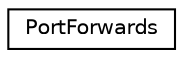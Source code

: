 digraph "Graphical Class Hierarchy"
{
 // LATEX_PDF_SIZE
  edge [fontname="Helvetica",fontsize="10",labelfontname="Helvetica",labelfontsize="10"];
  node [fontname="Helvetica",fontsize="10",shape=record];
  rankdir="LR";
  Node0 [label="PortForwards",height=0.2,width=0.4,color="black", fillcolor="white", style="filled",URL="$structPortForwards.html",tooltip=" "];
}
